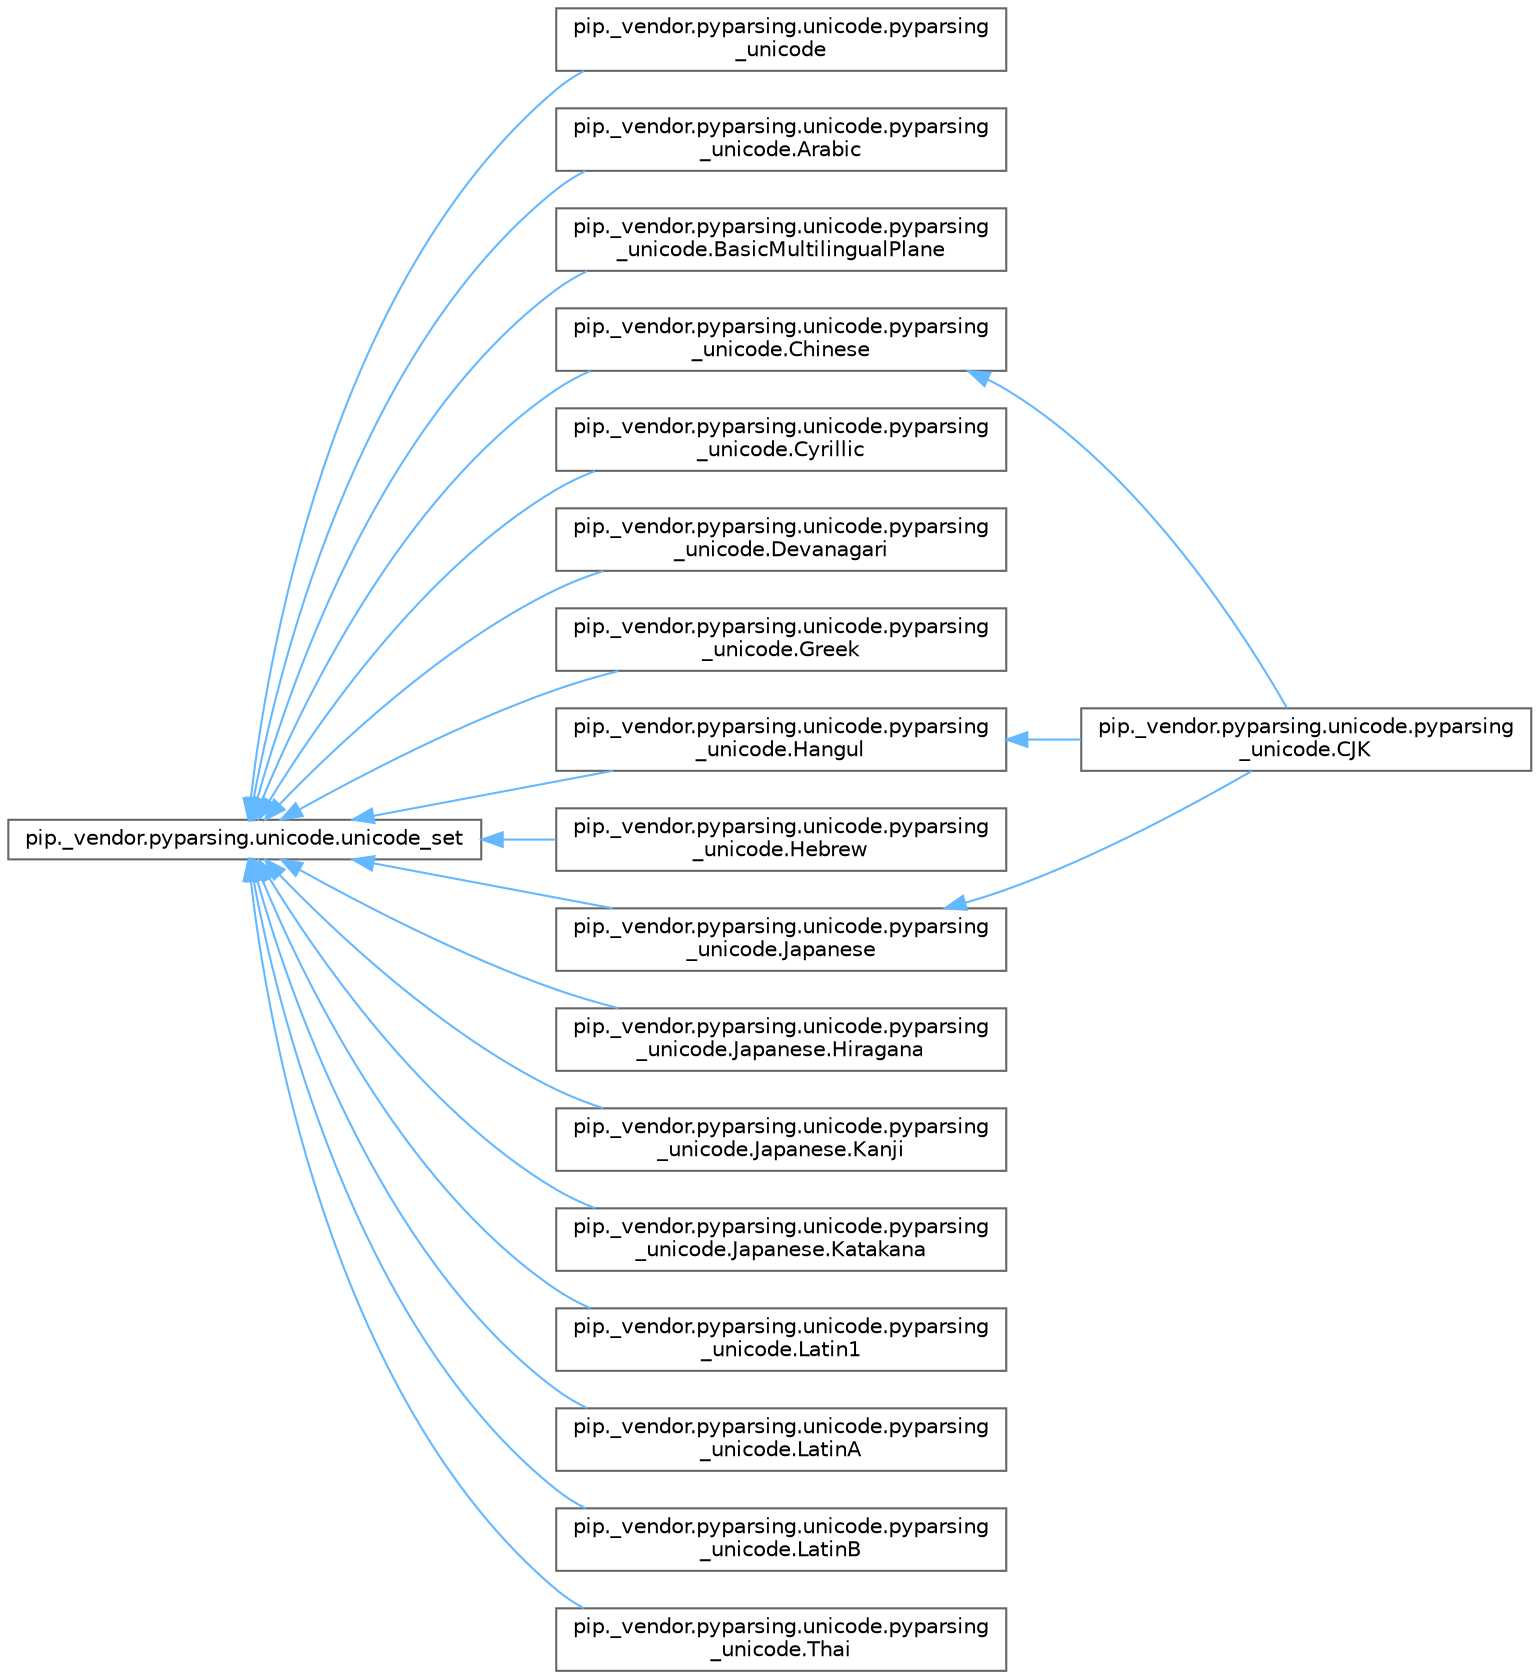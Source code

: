 digraph "Graphical Class Hierarchy"
{
 // LATEX_PDF_SIZE
  bgcolor="transparent";
  edge [fontname=Helvetica,fontsize=10,labelfontname=Helvetica,labelfontsize=10];
  node [fontname=Helvetica,fontsize=10,shape=box,height=0.2,width=0.4];
  rankdir="LR";
  Node0 [id="Node000000",label="pip._vendor.pyparsing.unicode.unicode_set",height=0.2,width=0.4,color="grey40", fillcolor="white", style="filled",URL="$classpip_1_1__vendor_1_1pyparsing_1_1unicode_1_1unicode__set.html",tooltip=" "];
  Node0 -> Node1 [id="edge2257_Node000000_Node000001",dir="back",color="steelblue1",style="solid",tooltip=" "];
  Node1 [id="Node000001",label="pip._vendor.pyparsing.unicode.pyparsing\l_unicode",height=0.2,width=0.4,color="grey40", fillcolor="white", style="filled",URL="$classpip_1_1__vendor_1_1pyparsing_1_1unicode_1_1pyparsing__unicode.html",tooltip=" "];
  Node0 -> Node2 [id="edge2258_Node000000_Node000002",dir="back",color="steelblue1",style="solid",tooltip=" "];
  Node2 [id="Node000002",label="pip._vendor.pyparsing.unicode.pyparsing\l_unicode.Arabic",height=0.2,width=0.4,color="grey40", fillcolor="white", style="filled",URL="$classpip_1_1__vendor_1_1pyparsing_1_1unicode_1_1pyparsing__unicode_1_1_arabic.html",tooltip=" "];
  Node0 -> Node3 [id="edge2259_Node000000_Node000003",dir="back",color="steelblue1",style="solid",tooltip=" "];
  Node3 [id="Node000003",label="pip._vendor.pyparsing.unicode.pyparsing\l_unicode.BasicMultilingualPlane",height=0.2,width=0.4,color="grey40", fillcolor="white", style="filled",URL="$classpip_1_1__vendor_1_1pyparsing_1_1unicode_1_1pyparsing__unicode_1_1_basic_multilingual_plane.html",tooltip=" "];
  Node0 -> Node4 [id="edge2260_Node000000_Node000004",dir="back",color="steelblue1",style="solid",tooltip=" "];
  Node4 [id="Node000004",label="pip._vendor.pyparsing.unicode.pyparsing\l_unicode.Chinese",height=0.2,width=0.4,color="grey40", fillcolor="white", style="filled",URL="$classpip_1_1__vendor_1_1pyparsing_1_1unicode_1_1pyparsing__unicode_1_1_chinese.html",tooltip=" "];
  Node4 -> Node5 [id="edge2261_Node000004_Node000005",dir="back",color="steelblue1",style="solid",tooltip=" "];
  Node5 [id="Node000005",label="pip._vendor.pyparsing.unicode.pyparsing\l_unicode.CJK",height=0.2,width=0.4,color="grey40", fillcolor="white", style="filled",URL="$classpip_1_1__vendor_1_1pyparsing_1_1unicode_1_1pyparsing__unicode_1_1_c_j_k.html",tooltip=" "];
  Node0 -> Node8 [id="edge2262_Node000000_Node000008",dir="back",color="steelblue1",style="solid",tooltip=" "];
  Node8 [id="Node000008",label="pip._vendor.pyparsing.unicode.pyparsing\l_unicode.Cyrillic",height=0.2,width=0.4,color="grey40", fillcolor="white", style="filled",URL="$classpip_1_1__vendor_1_1pyparsing_1_1unicode_1_1pyparsing__unicode_1_1_cyrillic.html",tooltip=" "];
  Node0 -> Node9 [id="edge2263_Node000000_Node000009",dir="back",color="steelblue1",style="solid",tooltip=" "];
  Node9 [id="Node000009",label="pip._vendor.pyparsing.unicode.pyparsing\l_unicode.Devanagari",height=0.2,width=0.4,color="grey40", fillcolor="white", style="filled",URL="$classpip_1_1__vendor_1_1pyparsing_1_1unicode_1_1pyparsing__unicode_1_1_devanagari.html",tooltip=" "];
  Node0 -> Node10 [id="edge2264_Node000000_Node000010",dir="back",color="steelblue1",style="solid",tooltip=" "];
  Node10 [id="Node000010",label="pip._vendor.pyparsing.unicode.pyparsing\l_unicode.Greek",height=0.2,width=0.4,color="grey40", fillcolor="white", style="filled",URL="$classpip_1_1__vendor_1_1pyparsing_1_1unicode_1_1pyparsing__unicode_1_1_greek.html",tooltip=" "];
  Node0 -> Node6 [id="edge2265_Node000000_Node000006",dir="back",color="steelblue1",style="solid",tooltip=" "];
  Node6 [id="Node000006",label="pip._vendor.pyparsing.unicode.pyparsing\l_unicode.Hangul",height=0.2,width=0.4,color="grey40", fillcolor="white", style="filled",URL="$classpip_1_1__vendor_1_1pyparsing_1_1unicode_1_1pyparsing__unicode_1_1_hangul.html",tooltip=" "];
  Node6 -> Node5 [id="edge2266_Node000006_Node000005",dir="back",color="steelblue1",style="solid",tooltip=" "];
  Node0 -> Node11 [id="edge2267_Node000000_Node000011",dir="back",color="steelblue1",style="solid",tooltip=" "];
  Node11 [id="Node000011",label="pip._vendor.pyparsing.unicode.pyparsing\l_unicode.Hebrew",height=0.2,width=0.4,color="grey40", fillcolor="white", style="filled",URL="$classpip_1_1__vendor_1_1pyparsing_1_1unicode_1_1pyparsing__unicode_1_1_hebrew.html",tooltip=" "];
  Node0 -> Node7 [id="edge2268_Node000000_Node000007",dir="back",color="steelblue1",style="solid",tooltip=" "];
  Node7 [id="Node000007",label="pip._vendor.pyparsing.unicode.pyparsing\l_unicode.Japanese",height=0.2,width=0.4,color="grey40", fillcolor="white", style="filled",URL="$classpip_1_1__vendor_1_1pyparsing_1_1unicode_1_1pyparsing__unicode_1_1_japanese.html",tooltip=" "];
  Node7 -> Node5 [id="edge2269_Node000007_Node000005",dir="back",color="steelblue1",style="solid",tooltip=" "];
  Node0 -> Node12 [id="edge2270_Node000000_Node000012",dir="back",color="steelblue1",style="solid",tooltip=" "];
  Node12 [id="Node000012",label="pip._vendor.pyparsing.unicode.pyparsing\l_unicode.Japanese.Hiragana",height=0.2,width=0.4,color="grey40", fillcolor="white", style="filled",URL="$classpip_1_1__vendor_1_1pyparsing_1_1unicode_1_1pyparsing__unicode_1_1_japanese_1_1_hiragana.html",tooltip=" "];
  Node0 -> Node13 [id="edge2271_Node000000_Node000013",dir="back",color="steelblue1",style="solid",tooltip=" "];
  Node13 [id="Node000013",label="pip._vendor.pyparsing.unicode.pyparsing\l_unicode.Japanese.Kanji",height=0.2,width=0.4,color="grey40", fillcolor="white", style="filled",URL="$classpip_1_1__vendor_1_1pyparsing_1_1unicode_1_1pyparsing__unicode_1_1_japanese_1_1_kanji.html",tooltip=" "];
  Node0 -> Node14 [id="edge2272_Node000000_Node000014",dir="back",color="steelblue1",style="solid",tooltip=" "];
  Node14 [id="Node000014",label="pip._vendor.pyparsing.unicode.pyparsing\l_unicode.Japanese.Katakana",height=0.2,width=0.4,color="grey40", fillcolor="white", style="filled",URL="$classpip_1_1__vendor_1_1pyparsing_1_1unicode_1_1pyparsing__unicode_1_1_japanese_1_1_katakana.html",tooltip=" "];
  Node0 -> Node15 [id="edge2273_Node000000_Node000015",dir="back",color="steelblue1",style="solid",tooltip=" "];
  Node15 [id="Node000015",label="pip._vendor.pyparsing.unicode.pyparsing\l_unicode.Latin1",height=0.2,width=0.4,color="grey40", fillcolor="white", style="filled",URL="$classpip_1_1__vendor_1_1pyparsing_1_1unicode_1_1pyparsing__unicode_1_1_latin1.html",tooltip=" "];
  Node0 -> Node16 [id="edge2274_Node000000_Node000016",dir="back",color="steelblue1",style="solid",tooltip=" "];
  Node16 [id="Node000016",label="pip._vendor.pyparsing.unicode.pyparsing\l_unicode.LatinA",height=0.2,width=0.4,color="grey40", fillcolor="white", style="filled",URL="$classpip_1_1__vendor_1_1pyparsing_1_1unicode_1_1pyparsing__unicode_1_1_latin_a.html",tooltip=" "];
  Node0 -> Node17 [id="edge2275_Node000000_Node000017",dir="back",color="steelblue1",style="solid",tooltip=" "];
  Node17 [id="Node000017",label="pip._vendor.pyparsing.unicode.pyparsing\l_unicode.LatinB",height=0.2,width=0.4,color="grey40", fillcolor="white", style="filled",URL="$classpip_1_1__vendor_1_1pyparsing_1_1unicode_1_1pyparsing__unicode_1_1_latin_b.html",tooltip=" "];
  Node0 -> Node18 [id="edge2276_Node000000_Node000018",dir="back",color="steelblue1",style="solid",tooltip=" "];
  Node18 [id="Node000018",label="pip._vendor.pyparsing.unicode.pyparsing\l_unicode.Thai",height=0.2,width=0.4,color="grey40", fillcolor="white", style="filled",URL="$classpip_1_1__vendor_1_1pyparsing_1_1unicode_1_1pyparsing__unicode_1_1_thai.html",tooltip=" "];
}
